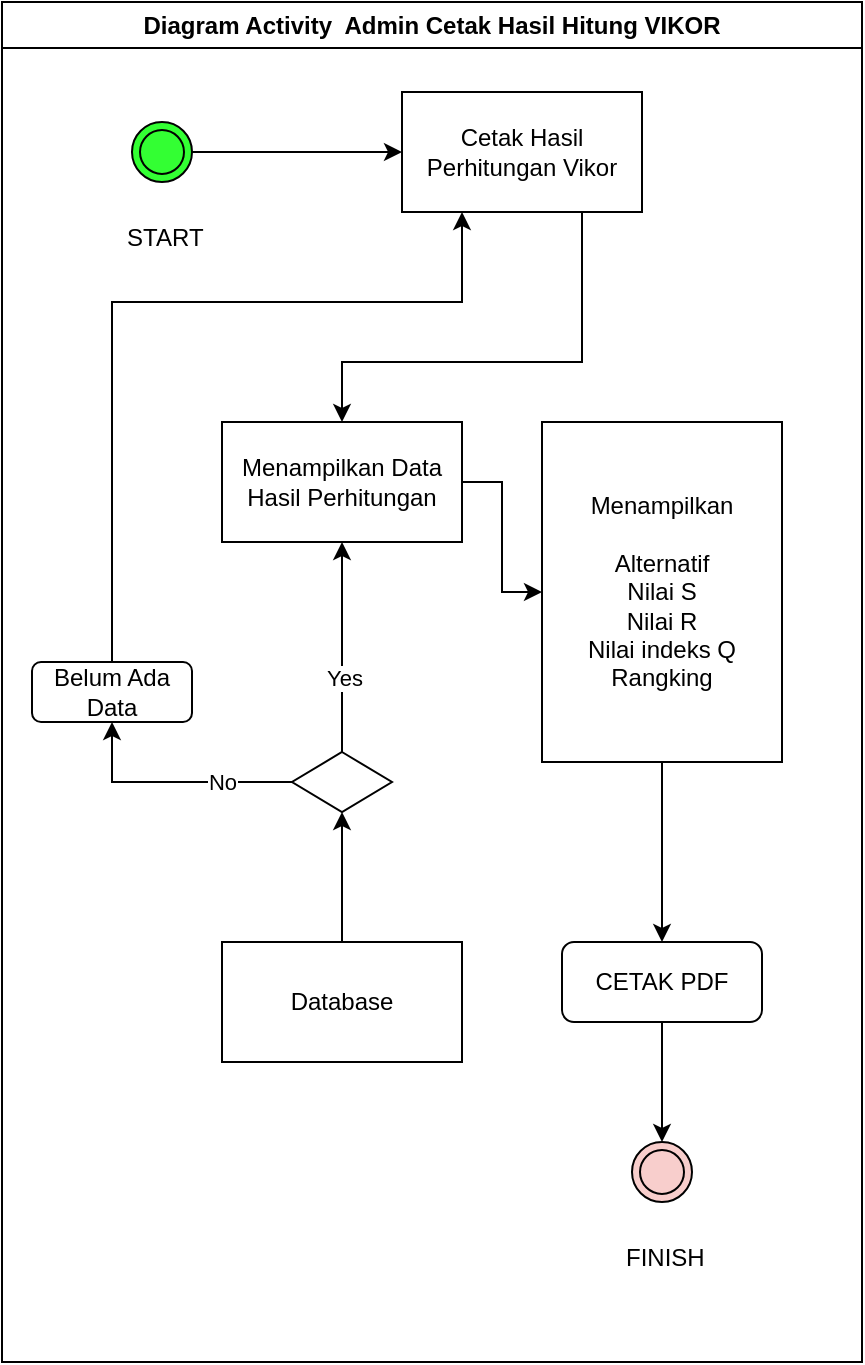 <mxfile version="26.0.15">
  <diagram name="Page-1" id="SzFKs4SyFn3cnaHj01Sm">
    <mxGraphModel dx="654" dy="526" grid="1" gridSize="10" guides="1" tooltips="1" connect="1" arrows="1" fold="1" page="1" pageScale="1" pageWidth="850" pageHeight="1100" math="0" shadow="0">
      <root>
        <mxCell id="0" />
        <mxCell id="1" parent="0" />
        <mxCell id="svZ8bz47B9wXD7Bzgr6--1" value="Diagram Activity&amp;nbsp; Admin Cetak Hasil Hitung VIKOR" style="swimlane;whiteSpace=wrap;html=1;" vertex="1" parent="1">
          <mxGeometry x="60" y="20" width="430" height="680" as="geometry" />
        </mxCell>
        <mxCell id="svZ8bz47B9wXD7Bzgr6--2" style="edgeStyle=orthogonalEdgeStyle;rounded=0;orthogonalLoop=1;jettySize=auto;html=1;entryX=0;entryY=0.5;entryDx=0;entryDy=0;" edge="1" parent="svZ8bz47B9wXD7Bzgr6--1" source="svZ8bz47B9wXD7Bzgr6--3" target="svZ8bz47B9wXD7Bzgr6--9">
          <mxGeometry relative="1" as="geometry" />
        </mxCell>
        <mxCell id="svZ8bz47B9wXD7Bzgr6--3" value="Menampilkan Data&lt;div&gt;Hasil Perhitungan&lt;/div&gt;" style="rounded=0;whiteSpace=wrap;html=1;" vertex="1" parent="svZ8bz47B9wXD7Bzgr6--1">
          <mxGeometry x="110" y="210" width="120" height="60" as="geometry" />
        </mxCell>
        <mxCell id="svZ8bz47B9wXD7Bzgr6--4" style="edgeStyle=orthogonalEdgeStyle;rounded=0;orthogonalLoop=1;jettySize=auto;html=1;entryX=0.5;entryY=1;entryDx=0;entryDy=0;" edge="1" parent="svZ8bz47B9wXD7Bzgr6--1" source="svZ8bz47B9wXD7Bzgr6--5" target="svZ8bz47B9wXD7Bzgr6--16">
          <mxGeometry relative="1" as="geometry" />
        </mxCell>
        <mxCell id="svZ8bz47B9wXD7Bzgr6--5" value="Database" style="rounded=0;whiteSpace=wrap;html=1;" vertex="1" parent="svZ8bz47B9wXD7Bzgr6--1">
          <mxGeometry x="110" y="470" width="120" height="60" as="geometry" />
        </mxCell>
        <mxCell id="svZ8bz47B9wXD7Bzgr6--6" style="edgeStyle=orthogonalEdgeStyle;rounded=0;orthogonalLoop=1;jettySize=auto;html=1;entryX=0.5;entryY=0;entryDx=0;entryDy=0;exitX=0.75;exitY=1;exitDx=0;exitDy=0;" edge="1" parent="svZ8bz47B9wXD7Bzgr6--1" source="svZ8bz47B9wXD7Bzgr6--7" target="svZ8bz47B9wXD7Bzgr6--3">
          <mxGeometry relative="1" as="geometry">
            <Array as="points">
              <mxPoint x="290" y="180" />
              <mxPoint x="170" y="180" />
            </Array>
          </mxGeometry>
        </mxCell>
        <mxCell id="svZ8bz47B9wXD7Bzgr6--7" value="Cetak Hasil Perhitungan Vikor" style="rounded=0;whiteSpace=wrap;html=1;" vertex="1" parent="svZ8bz47B9wXD7Bzgr6--1">
          <mxGeometry x="200" y="45" width="120" height="60" as="geometry" />
        </mxCell>
        <mxCell id="svZ8bz47B9wXD7Bzgr6--36" style="edgeStyle=orthogonalEdgeStyle;rounded=0;orthogonalLoop=1;jettySize=auto;html=1;entryX=0.5;entryY=0;entryDx=0;entryDy=0;" edge="1" parent="svZ8bz47B9wXD7Bzgr6--1" source="svZ8bz47B9wXD7Bzgr6--9" target="svZ8bz47B9wXD7Bzgr6--30">
          <mxGeometry relative="1" as="geometry" />
        </mxCell>
        <mxCell id="svZ8bz47B9wXD7Bzgr6--9" value="Menampilkan&lt;div&gt;&lt;br&gt;&lt;div&gt;Alternatif&lt;/div&gt;&lt;/div&gt;&lt;div&gt;Nilai S&lt;/div&gt;&lt;div&gt;Nilai R&lt;/div&gt;&lt;div&gt;Nilai indeks Q&lt;/div&gt;&lt;div&gt;Rangking&lt;/div&gt;" style="rounded=0;whiteSpace=wrap;html=1;" vertex="1" parent="svZ8bz47B9wXD7Bzgr6--1">
          <mxGeometry x="270" y="210" width="120" height="170" as="geometry" />
        </mxCell>
        <mxCell id="svZ8bz47B9wXD7Bzgr6--10" value="&lt;span style=&quot;white-space: pre;&quot;&gt;&#x9;&lt;span style=&quot;white-space: pre;&quot;&gt;&#x9;&lt;/span&gt;&lt;/span&gt;&lt;div&gt;&lt;br&gt;&lt;/div&gt;&lt;div&gt;&lt;br&gt;&lt;/div&gt;&lt;div&gt;&lt;br&gt;&lt;/div&gt;&lt;div&gt;&lt;br&gt;&lt;/div&gt;&lt;div&gt;&lt;br&gt;&lt;/div&gt;&lt;div&gt;&amp;nbsp;START&lt;/div&gt;" style="ellipse;shape=doubleEllipse;whiteSpace=wrap;html=1;aspect=fixed;fillColor=light-dark(#33FF33,var(--ge-dark-color, #121212));" vertex="1" parent="svZ8bz47B9wXD7Bzgr6--1">
          <mxGeometry x="65" y="60" width="30" height="30" as="geometry" />
        </mxCell>
        <mxCell id="svZ8bz47B9wXD7Bzgr6--11" style="edgeStyle=orthogonalEdgeStyle;rounded=0;orthogonalLoop=1;jettySize=auto;html=1;entryX=0;entryY=0.5;entryDx=0;entryDy=0;" edge="1" parent="svZ8bz47B9wXD7Bzgr6--1" source="svZ8bz47B9wXD7Bzgr6--10" target="svZ8bz47B9wXD7Bzgr6--7">
          <mxGeometry relative="1" as="geometry" />
        </mxCell>
        <mxCell id="svZ8bz47B9wXD7Bzgr6--12" style="edgeStyle=orthogonalEdgeStyle;rounded=0;orthogonalLoop=1;jettySize=auto;html=1;entryX=0.5;entryY=1;entryDx=0;entryDy=0;" edge="1" parent="svZ8bz47B9wXD7Bzgr6--1" source="svZ8bz47B9wXD7Bzgr6--16" target="svZ8bz47B9wXD7Bzgr6--18">
          <mxGeometry relative="1" as="geometry" />
        </mxCell>
        <mxCell id="svZ8bz47B9wXD7Bzgr6--13" value="No" style="edgeLabel;html=1;align=center;verticalAlign=middle;resizable=0;points=[];" vertex="1" connectable="0" parent="svZ8bz47B9wXD7Bzgr6--12">
          <mxGeometry x="-0.563" y="-3" relative="1" as="geometry">
            <mxPoint x="-9" y="3" as="offset" />
          </mxGeometry>
        </mxCell>
        <mxCell id="svZ8bz47B9wXD7Bzgr6--14" style="edgeStyle=orthogonalEdgeStyle;rounded=0;orthogonalLoop=1;jettySize=auto;html=1;entryX=0.5;entryY=1;entryDx=0;entryDy=0;" edge="1" parent="svZ8bz47B9wXD7Bzgr6--1" source="svZ8bz47B9wXD7Bzgr6--16" target="svZ8bz47B9wXD7Bzgr6--3">
          <mxGeometry relative="1" as="geometry" />
        </mxCell>
        <mxCell id="svZ8bz47B9wXD7Bzgr6--15" value="Yes" style="edgeLabel;html=1;align=center;verticalAlign=middle;resizable=0;points=[];" vertex="1" connectable="0" parent="svZ8bz47B9wXD7Bzgr6--14">
          <mxGeometry x="-0.285" y="-1" relative="1" as="geometry">
            <mxPoint as="offset" />
          </mxGeometry>
        </mxCell>
        <mxCell id="svZ8bz47B9wXD7Bzgr6--16" value="" style="rhombus;whiteSpace=wrap;html=1;" vertex="1" parent="svZ8bz47B9wXD7Bzgr6--1">
          <mxGeometry x="145" y="375" width="50" height="30" as="geometry" />
        </mxCell>
        <mxCell id="svZ8bz47B9wXD7Bzgr6--17" style="edgeStyle=orthogonalEdgeStyle;rounded=0;orthogonalLoop=1;jettySize=auto;html=1;entryX=0.25;entryY=1;entryDx=0;entryDy=0;" edge="1" parent="svZ8bz47B9wXD7Bzgr6--1" source="svZ8bz47B9wXD7Bzgr6--18" target="svZ8bz47B9wXD7Bzgr6--7">
          <mxGeometry relative="1" as="geometry">
            <Array as="points">
              <mxPoint x="55" y="150" />
              <mxPoint x="230" y="150" />
            </Array>
          </mxGeometry>
        </mxCell>
        <mxCell id="svZ8bz47B9wXD7Bzgr6--18" value="Belum Ada Data" style="rounded=1;whiteSpace=wrap;html=1;" vertex="1" parent="svZ8bz47B9wXD7Bzgr6--1">
          <mxGeometry x="15" y="330" width="80" height="30" as="geometry" />
        </mxCell>
        <mxCell id="svZ8bz47B9wXD7Bzgr6--37" style="edgeStyle=orthogonalEdgeStyle;rounded=0;orthogonalLoop=1;jettySize=auto;html=1;entryX=0.5;entryY=0;entryDx=0;entryDy=0;" edge="1" parent="svZ8bz47B9wXD7Bzgr6--1" source="svZ8bz47B9wXD7Bzgr6--30" target="svZ8bz47B9wXD7Bzgr6--32">
          <mxGeometry relative="1" as="geometry" />
        </mxCell>
        <mxCell id="svZ8bz47B9wXD7Bzgr6--30" value="CETAK PDF" style="rounded=1;whiteSpace=wrap;html=1;" vertex="1" parent="svZ8bz47B9wXD7Bzgr6--1">
          <mxGeometry x="280" y="470" width="100" height="40" as="geometry" />
        </mxCell>
        <mxCell id="svZ8bz47B9wXD7Bzgr6--32" value="&lt;span style=&quot;white-space: pre;&quot;&gt;&#x9;&lt;span style=&quot;white-space: pre;&quot;&gt;&#x9;&lt;/span&gt;&lt;/span&gt;&lt;div&gt;&lt;br&gt;&lt;/div&gt;&lt;div&gt;&lt;br&gt;&lt;/div&gt;&lt;div&gt;&lt;br&gt;&lt;/div&gt;&lt;div&gt;&lt;br&gt;&lt;/div&gt;&lt;div&gt;&lt;br&gt;&lt;/div&gt;&lt;div&gt;&amp;nbsp;FINISH&lt;/div&gt;" style="ellipse;shape=doubleEllipse;whiteSpace=wrap;html=1;aspect=fixed;fillColor=#f8cecc;strokeColor=#000000;" vertex="1" parent="svZ8bz47B9wXD7Bzgr6--1">
          <mxGeometry x="315" y="570" width="30" height="30" as="geometry" />
        </mxCell>
      </root>
    </mxGraphModel>
  </diagram>
</mxfile>
